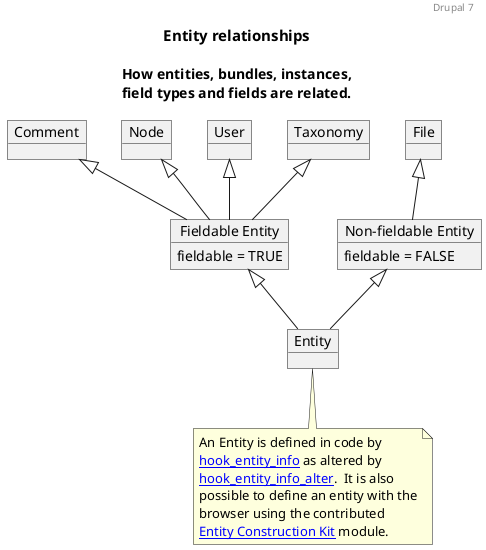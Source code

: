 @startuml

header
Drupal 7
end header

title
===Entity relationships

How entities, bundles, instances,
field types and fields are related.
end title

object Entity
note bottom of Entity
An Entity is defined in code by
[[https://api.drupal.org/api/drupal/modules!system!system.api.php/function/hook_entity_info/7 hook_entity_info]] as altered by
[[https://api.drupal.org/api/drupal/modules!system!system.api.php/function/hook_entity_info_alter/7 hook_entity_info_alter]].  It is also
possible to define an entity with the
browser using the contributed
[[https://www.drupal.org/project/eck Entity Construction Kit]] module.
end note

object "Fieldable Entity" as fe {
  fieldable = TRUE
}

object "Non-fieldable Entity" as nfe {
  fieldable = FALSE
}

object Comment
object Node
object User
object File
object Taxonomy

nfe <|-- Entity
fe <|-- Entity
Node <|-- fe
User <|-- fe
Comment <|-- fe
Taxonomy <|-- fe
File <|-- nfe


@enduml